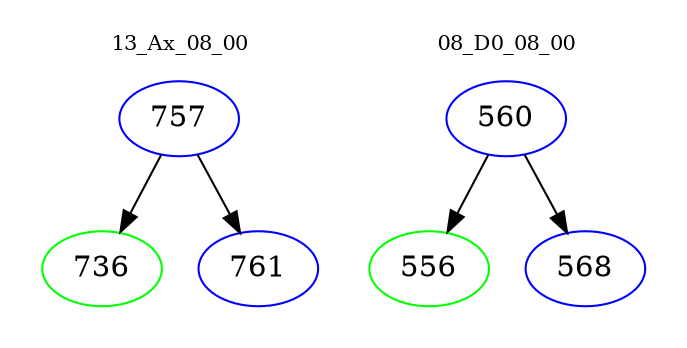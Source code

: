 digraph{
subgraph cluster_0 {
color = white
label = "13_Ax_08_00";
fontsize=10;
T0_757 [label="757", color="blue"]
T0_757 -> T0_736 [color="black"]
T0_736 [label="736", color="green"]
T0_757 -> T0_761 [color="black"]
T0_761 [label="761", color="blue"]
}
subgraph cluster_1 {
color = white
label = "08_D0_08_00";
fontsize=10;
T1_560 [label="560", color="blue"]
T1_560 -> T1_556 [color="black"]
T1_556 [label="556", color="green"]
T1_560 -> T1_568 [color="black"]
T1_568 [label="568", color="blue"]
}
}
